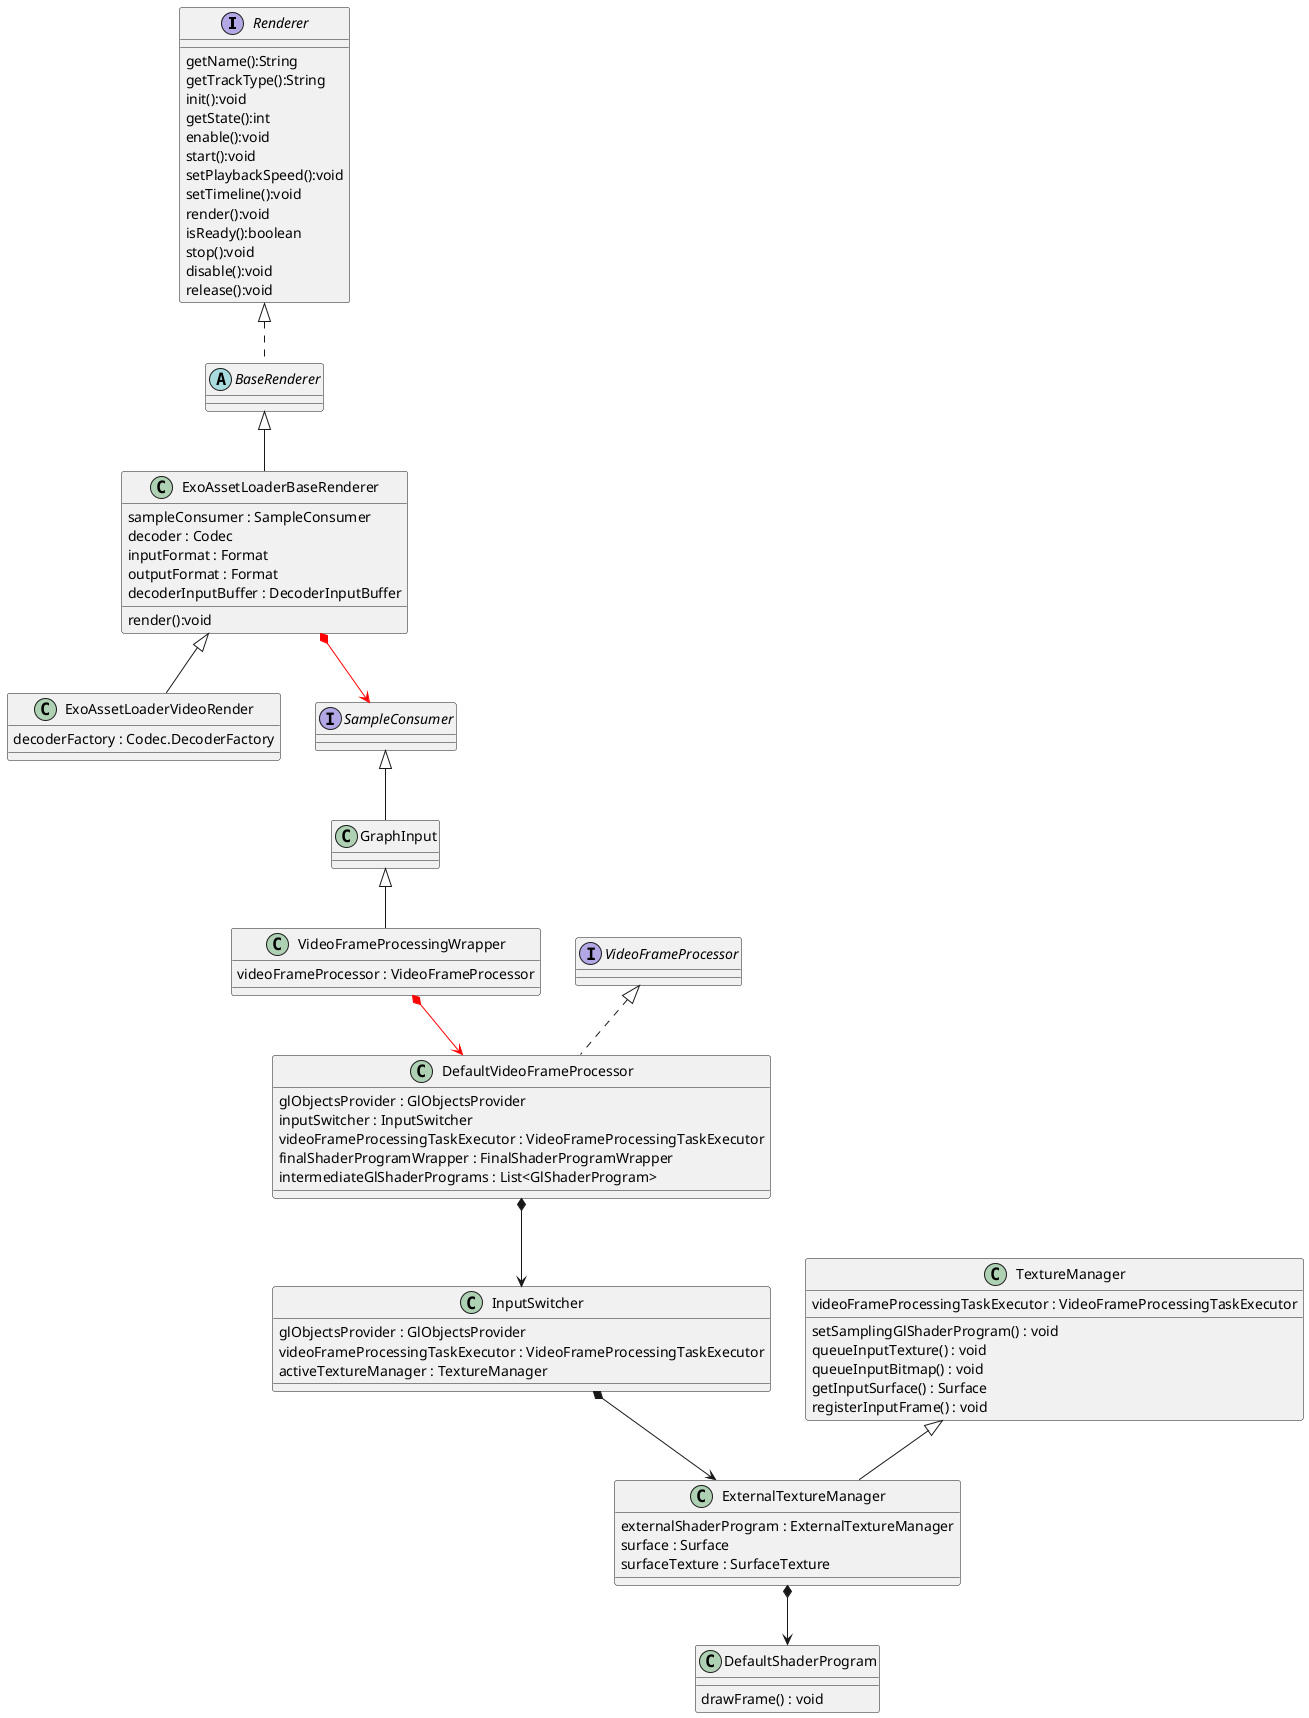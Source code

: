 @startuml

interface Renderer {
getName():String
getTrackType():String
init():void
getState():int
enable():void
start():void
setPlaybackSpeed():void
setTimeline():void
render():void
isReady():boolean
stop():void
disable():void
release():void
}
abstract class BaseRenderer {
}
class ExoAssetLoaderBaseRenderer {
sampleConsumer : SampleConsumer
decoder : Codec
inputFormat : Format
outputFormat : Format
decoderInputBuffer : DecoderInputBuffer
render():void
}
class ExoAssetLoaderVideoRender {
decoderFactory : Codec.DecoderFactory
}
Renderer <|.. BaseRenderer
BaseRenderer <|-- ExoAssetLoaderBaseRenderer
ExoAssetLoaderBaseRenderer <|-- ExoAssetLoaderVideoRender
interface SampleConsumer {
}
class GraphInput {
}
SampleConsumer <|-- GraphInput
class VideoFrameProcessingWrapper {
videoFrameProcessor : VideoFrameProcessor
}
GraphInput <|-- VideoFrameProcessingWrapper

interface VideoFrameProcessor {}

class DefaultVideoFrameProcessor {
glObjectsProvider : GlObjectsProvider
inputSwitcher : InputSwitcher
videoFrameProcessingTaskExecutor : VideoFrameProcessingTaskExecutor
finalShaderProgramWrapper : FinalShaderProgramWrapper
intermediateGlShaderPrograms : List<GlShaderProgram>
}
class InputSwitcher {
glObjectsProvider : GlObjectsProvider
videoFrameProcessingTaskExecutor : VideoFrameProcessingTaskExecutor
activeTextureManager : TextureManager
}
class TextureManager {
videoFrameProcessingTaskExecutor : VideoFrameProcessingTaskExecutor
setSamplingGlShaderProgram() : void
queueInputTexture() : void
queueInputBitmap() : void
getInputSurface() : Surface
registerInputFrame() : void
}
class ExternalTextureManager {
externalShaderProgram : ExternalTextureManager
surface : Surface
surfaceTexture : SurfaceTexture
}

class DefaultShaderProgram {
drawFrame() : void
}

ExternalTextureManager *--> DefaultShaderProgram
TextureManager <|-- ExternalTextureManager
InputSwitcher *--> ExternalTextureManager
DefaultVideoFrameProcessor *--> InputSwitcher
VideoFrameProcessor <|.. DefaultVideoFrameProcessor
VideoFrameProcessingWrapper *-[#red]-> DefaultVideoFrameProcessor
ExoAssetLoaderBaseRenderer *-[#red]-> SampleConsumer

@enduml

1、播放器的解析器模块加载MediaSource并解析数据
TransformerInternal 有多个SequenceAssetLoader，每个对应一个clip
每个SequenceAssetLoader都有一个ExoPlayerAssetLoader
每个ExoPlayerAssetLoader有一个ExoPlayer
每个ExoPlayer有一个DefaultMediaSourceFactory
每个DefaultMediaSourceFactory有一个ProgressiveMediaSource
每个ProgressiveMediaSource有一个DefaultExtractorsFactory实例
因此每个SequenceAssetLoader都有一个播放器的source和extractor用来做解析使用的
重点要搞清楚，解析后的数据怎么送给对应解码器做下一步动作的

Transformer.start
->Transformer.startInternal
–>new TransformerInternal //创建DefaultExtractorsFactory
–>transformerInternal.start() //创建MediaSource
第一步：先创建Factory
Transformer里面对应每个SequenceAssetLoader都会有一个ExoPlayerAssetLoader并对应一个DefaultExtractorsFactory和DefaultMediaSourceFactory
->Transformer.startInternal
–>TransformerInternal constructor
—>new SequenceAssetLoader
---->assetLoaderFactory.createAssetLoader
----->DefaultAssetLoaderFactory.createAssetLoader(DefaultAssetLoaderFactory.java:149)
------>ExoPlayerAssetLoader$Factory.createAssetLoader
------->new DefaultExtractorsFactory()
------->new DefaultMediaSourceFactory(context, defaultExtractorsFactory)
------->new ExoPlayerAssetLoader（）

第二步：创建source和extractor
创建MediaSource并初始化解析器的过程
TransformerInternal.startInternal(TransformerInternal.java:361)
->SequenceAssetLoader.start(SequenceAssetLoader.java:143)
–>ExoPlayerAssetLoader.start(ExoPlayerAssetLoader.java:207)
—>BasePlayer.setMediaItem(BasePlayer.java:41)
---->ExoPlayerImpl.setMediaItems(ExoPlayerImpl.java:596)
----->ExoPlayerImpl.createMediaSources(ExoPlayerImpl.java:1971)
------>DefaultMediaSourceFactory.createMediaSource(DefaultMediaSourceFactory.java:479)
------->DelegateFactoryLoader.getMediaSourceFactory(DefaultMediaSourceFactory.java:642)
-------->DefaultMediaSourceFactory DelegateFactoryLoader (DefaultMediaSourceFactory.java: 769 ) −−− > ProgressiveMediaSource DelegateFactoryLoader(DefaultMediaSourceFactory.java:769) --->ProgressiveMediaSourceDelegateFactoryLoader(DefaultMediaSourceFactory.java:769)−−−−−−−−−>ProgressiveMediaSourceFactory.(ProgressiveMediaSource.java:103)
---------->new BundledExtractorsAdapter(extractorsFactory)

第三步：加载souce，创建并初始化extractor
LoadTask.run()
–>ExtractingLoadable.load
---->BundledExtractorsAdapter.init
------>DefaultExtractorsFactory.createExtractors()
------>extractor.sniff(extractorInput) //匹配最佳extractor
------>extractor.init(output)

第四步：读取数据
LoadTask.run(Loader.java:421)
–>ProgressiveMediaPeriod$ExtractingLoadable.load(ProgressiveMediaPeriod.java:1082)
---->BundledExtractorsAdapter.read(BundledExtractorsAdapter.java:147)
------>Mp4Extractor.read(Mp4Extractor.java:359)

2、数据解码流程
TransformerInternal 有一个 SequenceAssetLoader 会去创建 createAssetLoader
包括了 ExoAssetLoaderVideoRenderer 和 ExoAssetLoaderAudioRenderer，他们都是 ExoAssetLoaderBaseRenderer
的派生类，因此通过render调用函数，在transformer#start之后，会持续去读取数据并render将数据送出去
ExoAssetLoaderBaseRenderer#render
-readInputFormatAndInitDecoderIfNeeded() //初始化
-feedConsumerFromDecoder() //解码器输出数据
-feedDecoderFromInput() //读取数据并送数据给解码器

读取并将数据送给解码器的过程：
ExoAssetLoaderBaseRenderer.java
render()
->feedDecoderFromInput()
–>decoder.maybeDequeueInputBuffer
–>readInput(decoderInputBuffer)
–>shouldDropInputBuffer
–>onDecoderInputReady(decoderInputBuffer)
–>decoder.queueInputBuffer

解码器输出数据的过程：
ExoAssetLoaderBaseRenderer.java
render()
->ExoAssetLoaderVideoRenderer.feedConsumerFromDecoder
  sampleConsumer.registerVideoFrame // 注册一帧到 sampleConsumer 后面要maybeQueue的时候获取出来处理
  DefaultCodec.releaseOutputBuffer(true) -> ExternalTextureManager constructor
–>surfaceTexture.setOnFrameAvailableListener -> videoFrameProcessingTaskExecutor.submit

releaseOutputBuffer的时候会同时回调给SurfaceTexture通知frameAvailable，可以做后续的纹理处理了。
通过maybeQueueFrameToExternalShaderProgram做特效，做完之后再通知编码器去编码。


3、数据后处理流程
通过 availableFrameCount来控制这个死循环，直到缓存的帧没有为止，这个生产者是解码器的输出，消费者是这个死循环做特效处理


BaseGlShaderProgram.queueInputFrame(BaseGlShaderProgram.java:156) 分2路，另外一路继续循环
-----------------------
DefaultShaderProgram.drawFrame(DefaultShaderProgram.java:522) 一路直接drawFrame做特效处理
-----------------------
InputSwitcher$GatedChainingListenerWrapper.onOutputFrameAvailable(InputSwitcher.java:347)
ChainingGlShaderProgramListener.onOutputFrameAvailable(ChainingGlShaderProgramListener.java:82)
FrameConsumptionManager.queueInputFrame
FinalShaderProgramWrapper.queueInputFrame(FinalShaderProgramWrapper.java:209)
FinalShaderProgramWrapper.renderFrame(FinalShaderProgramWrapper.java:384)
GatedChainingListenerWrapper.onInputFrameProcessed(InputSwitcher.java:332)
ChainingGlShaderProgramListener.onInputFrameProcessed
BaseGlShaderProgram.releaseOutputFrame(BaseGlShaderProgram.java:176)
ExternalTextureManager.onReadyToAcceptInputFrame(ExternalTextureManager.java:212)
ExternalTextureManager.maybeQueueFrameToExternalShaderProgram(ExternalTextureManager.java:408)
BaseGlShaderProgram.queueInputFrame(BaseGlShaderProgram.java:156)